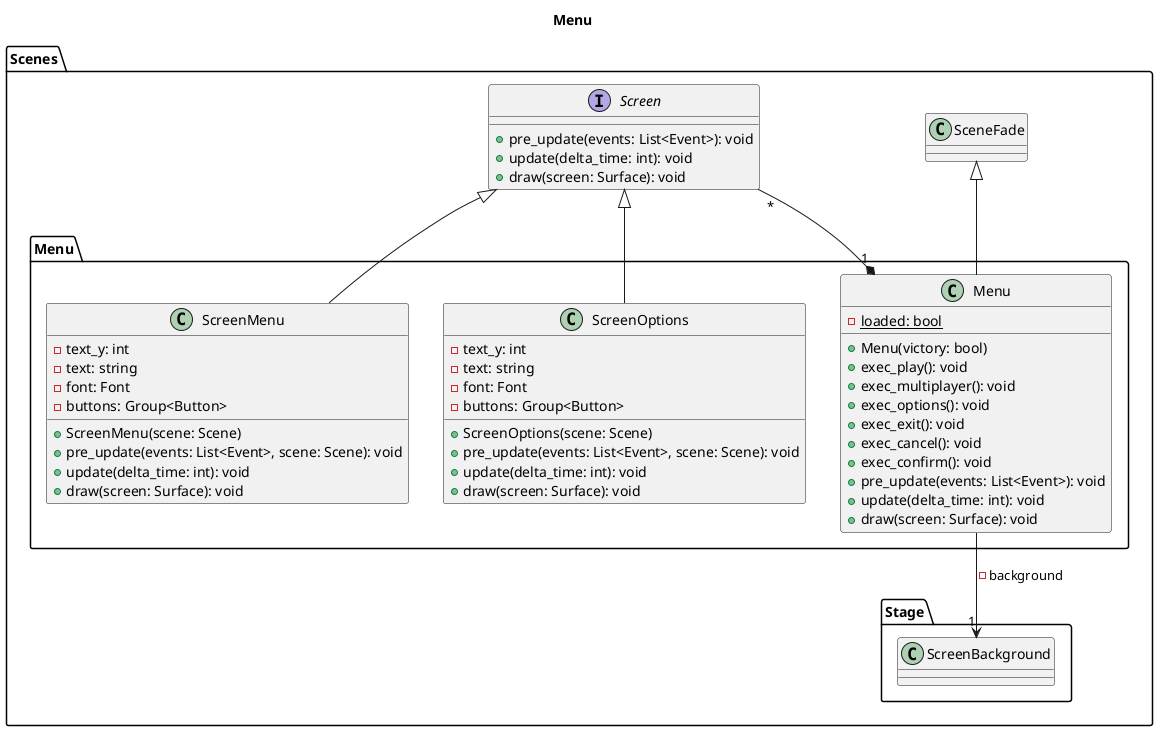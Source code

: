 @startuml

title Menu

package Scenes {
    class SceneFade

    interface Screen {
        + pre_update(events: List<Event>): void
        + update(delta_time: int): void 
        + draw(screen: Surface): void
    }

    package Stage {
        class ScreenBackground
    }

    package Menu {
        class Menu {
            - {static} loaded: bool
            + Menu(victory: bool)
            + exec_play(): void
            + exec_multiplayer(): void
            + exec_options(): void
            + exec_exit(): void
            + exec_cancel(): void
            + exec_confirm(): void
            + pre_update(events: List<Event>): void
            + update(delta_time: int): void 
            + draw(screen: Surface): void
        }
        SceneFade <|-- Menu
        Menu --> "1" ScreenBackground: - background
        Menu "1" *-- "*" Screen

        class ScreenMenu {
            - text_y: int
            - text: string
            - font: Font
            - buttons: Group<Button>
            + ScreenMenu(scene: Scene)
            + pre_update(events: List<Event>, scene: Scene): void
            + update(delta_time: int): void 
            + draw(screen: Surface): void
        }
        Screen <|-- ScreenMenu

        class ScreenOptions {
            - text_y: int
            - text: string
            - font: Font
            - buttons: Group<Button>
            + ScreenOptions(scene: Scene)
            + pre_update(events: List<Event>, scene: Scene): void
            + update(delta_time: int): void 
            + draw(screen: Surface): void
        }
        Screen <|-- ScreenOptions
    }
}

@enduml